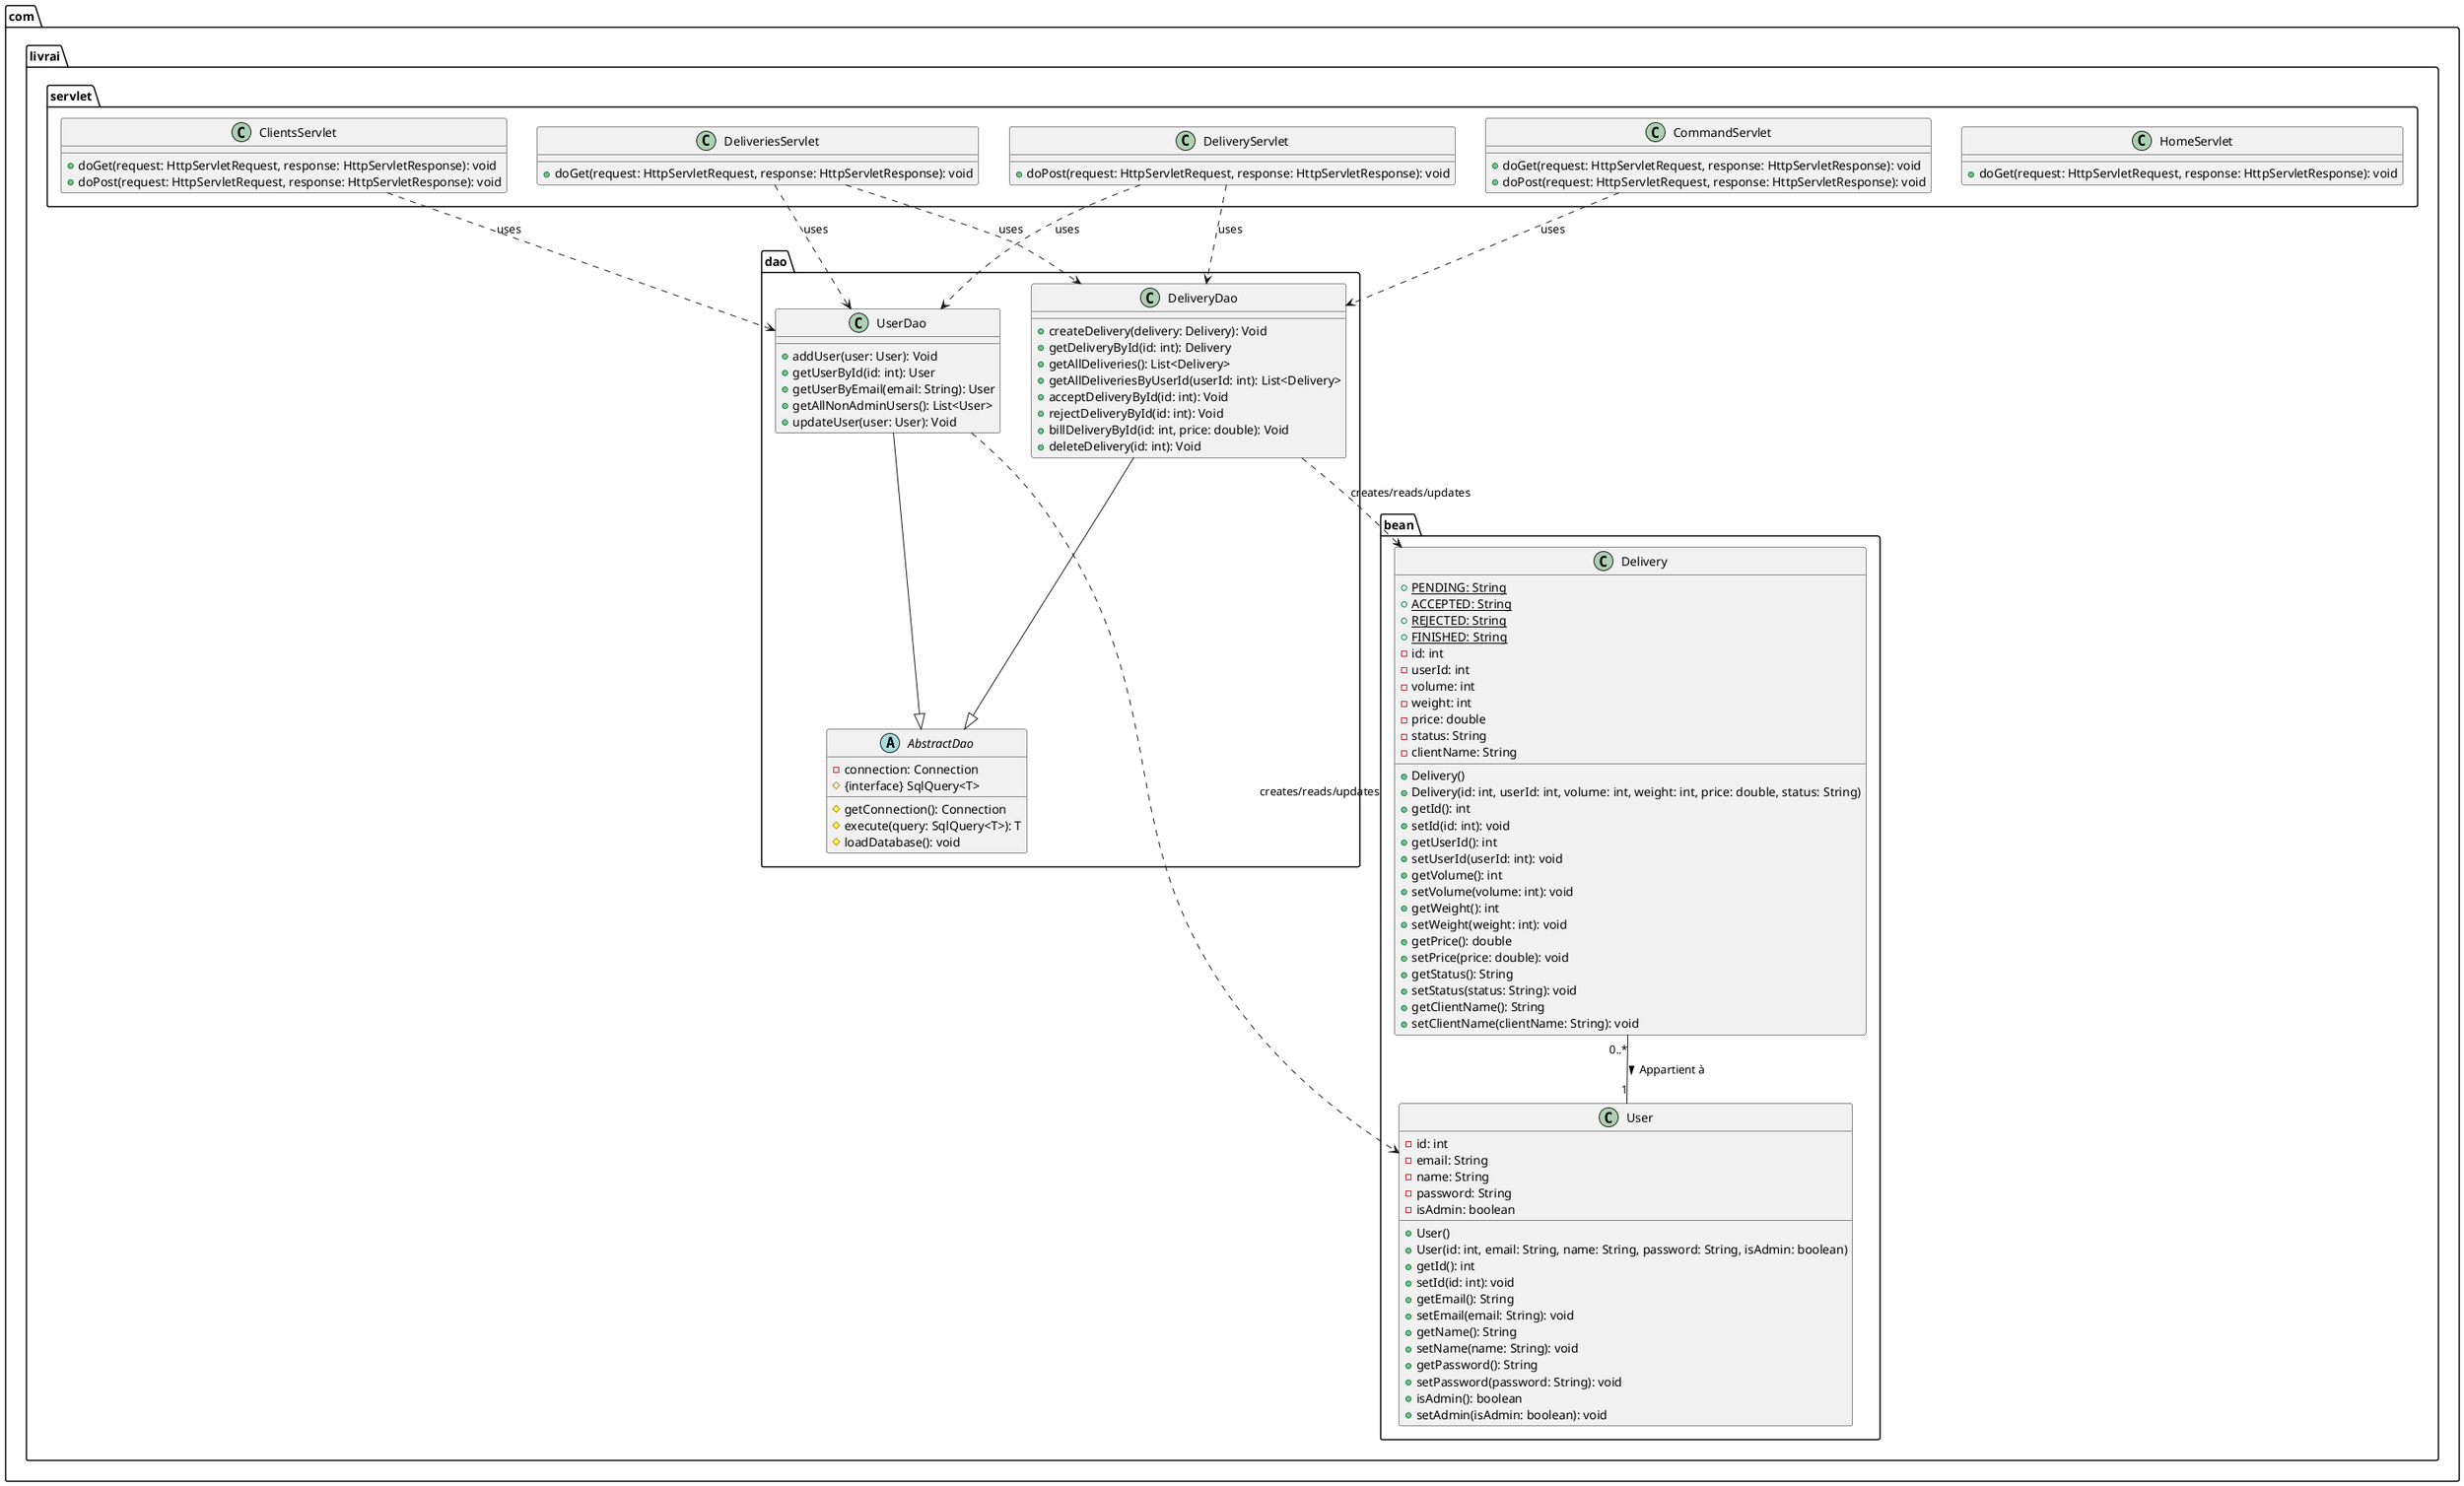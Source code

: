 @startuml
package "com.livrai.bean" {
  class User {
    -id: int
    -email: String
    -name: String
    -password: String
    -isAdmin: boolean
    +User()
    +User(id: int, email: String, name: String, password: String, isAdmin: boolean)
    +getId(): int
    +setId(id: int): void
    +getEmail(): String
    +setEmail(email: String): void
    +getName(): String
    +setName(name: String): void
    +getPassword(): String
    +setPassword(password: String): void
    +isAdmin(): boolean
    +setAdmin(isAdmin: boolean): void
  }
  
  class Delivery {
    +{static} PENDING: String
    +{static} ACCEPTED: String
    +{static} REJECTED: String
    +{static} FINISHED: String
    -id: int
    -userId: int
    -volume: int
    -weight: int
    -price: double
    -status: String
    -clientName: String
    +Delivery()
    +Delivery(id: int, userId: int, volume: int, weight: int, price: double, status: String)
    +getId(): int
    +setId(id: int): void
    +getUserId(): int
    +setUserId(userId: int): void
    +getVolume(): int
    +setVolume(volume: int): void
    +getWeight(): int
    +setWeight(weight: int): void
    +getPrice(): double
    +setPrice(price: double): void
    +getStatus(): String
    +setStatus(status: String): void
    +getClientName(): String
    +setClientName(clientName: String): void
  }
}

package "com.livrai.dao" {
  abstract class AbstractDao {
    -connection: Connection
    #getConnection(): Connection
    #execute(query: SqlQuery<T>): T
    #loadDatabase(): void
    #{interface} SqlQuery<T>
  }
  
  class UserDao {
    +addUser(user: User): Void
    +getUserById(id: int): User
    +getUserByEmail(email: String): User
    +getAllNonAdminUsers(): List<User>
    +updateUser(user: User): Void
  }
  
  class DeliveryDao {
    +createDelivery(delivery: Delivery): Void
    +getDeliveryById(id: int): Delivery
    +getAllDeliveries(): List<Delivery>
    +getAllDeliveriesByUserId(userId: int): List<Delivery>
    +acceptDeliveryById(id: int): Void
    +rejectDeliveryById(id: int): Void
    +billDeliveryById(id: int, price: double): Void
    +deleteDelivery(id: int): Void
  }
}

package "com.livrai.servlet" {
  class HomeServlet {
    +doGet(request: HttpServletRequest, response: HttpServletResponse): void
  }

  class ClientsServlet {
    +doGet(request: HttpServletRequest, response: HttpServletResponse): void
    +doPost(request: HttpServletRequest, response: HttpServletResponse): void
  }
  
  class DeliveriesServlet {
    +doGet(request: HttpServletRequest, response: HttpServletResponse): void
  }
  
  class DeliveryServlet {
    +doPost(request: HttpServletRequest, response: HttpServletResponse): void
  }
  
  class CommandServlet {
    +doGet(request: HttpServletRequest, response: HttpServletResponse): void
    +doPost(request: HttpServletRequest, response: HttpServletResponse): void
  }
}

UserDao --|> AbstractDao
DeliveryDao --|> AbstractDao

UserDao ..> User : creates/reads/updates
DeliveryDao ..> Delivery : creates/reads/updates

ClientsServlet ..> UserDao : uses
DeliveriesServlet ..> DeliveryDao : uses
DeliveriesServlet ..> UserDao : uses
DeliveryServlet ..> DeliveryDao : uses
DeliveryServlet ..> UserDao : uses
CommandServlet ..> DeliveryDao : uses

Delivery "0..*" -- "1" User : Appartient à >
@enduml